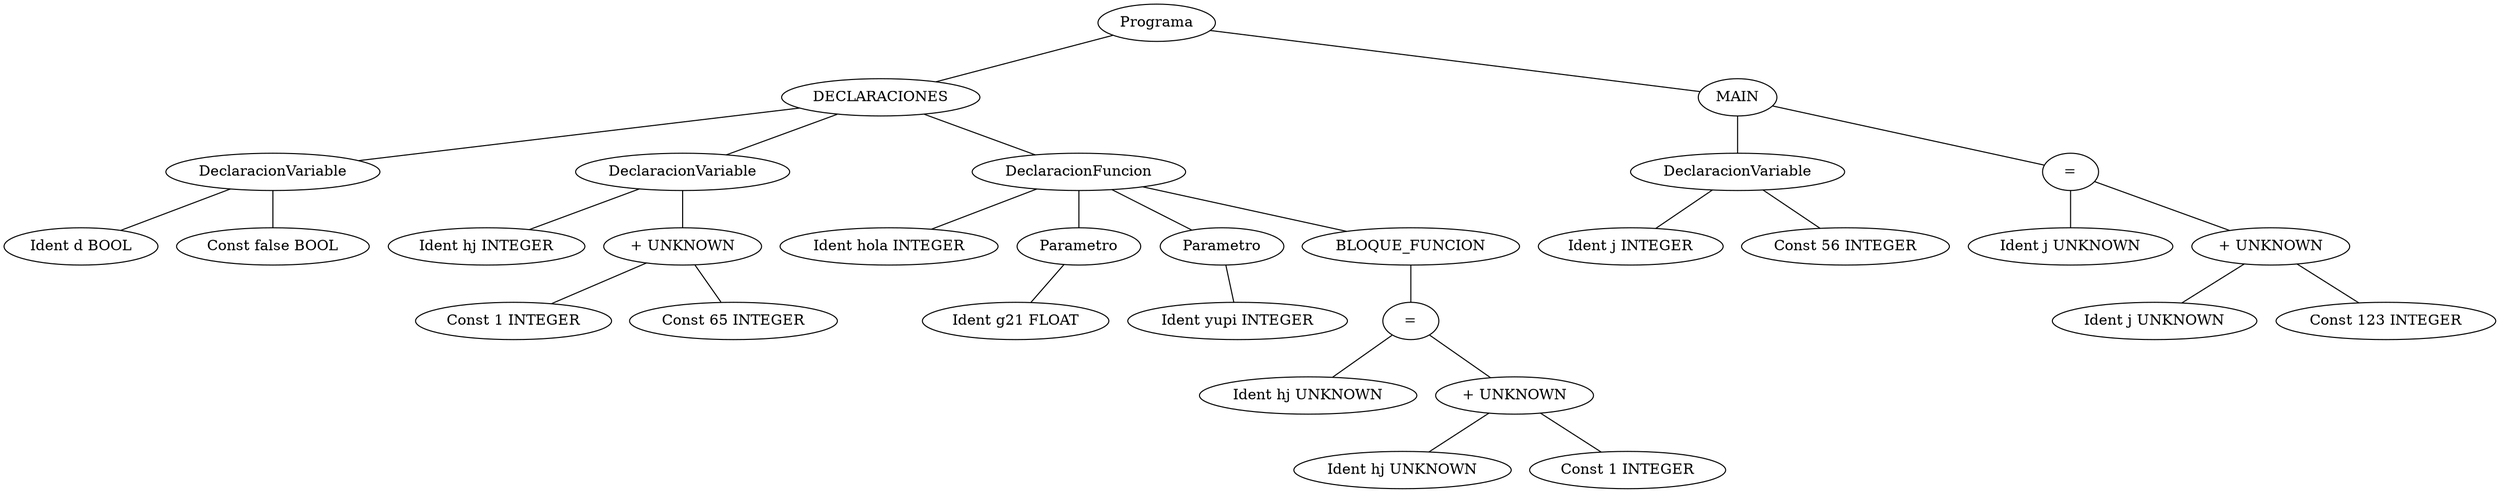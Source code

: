 graph G {1 [label="Programa"]
2 [label="DECLARACIONES"]
1 -- 2
3 [label="DeclaracionVariable"]
2 -- 3
4 [label="Ident d BOOL"]
3 -- 4
5 [label="Const false BOOL"]
3 -- 5
6 [label="DeclaracionVariable"]
2 -- 6
7 [label="Ident hj INTEGER"]
6 -- 7
8 [label="+ UNKNOWN"]
6 -- 8
9 [label="Const 1 INTEGER"]
8 -- 9
10 [label="Const 65 INTEGER"]
8 -- 10
11 [label="DeclaracionFuncion"]
2 -- 11
12 [label="Ident hola INTEGER"]
11 -- 12
13 [label="Parametro"]
11 -- 13
14 [label="Ident g21 FLOAT"]
13 -- 14
15 [label="Parametro"]
11 -- 15
16 [label="Ident yupi INTEGER"]
15 -- 16
17 [label="BLOQUE_FUNCION"]
11 -- 17
18 [label="="]
17 -- 18
19 [label="Ident hj UNKNOWN"]
18 -- 19
20 [label="+ UNKNOWN"]
18 -- 20
21 [label="Ident hj UNKNOWN"]
20 -- 21
22 [label="Const 1 INTEGER"]
20 -- 22
23 [label="MAIN"]
1 -- 23
24 [label="DeclaracionVariable"]
23 -- 24
25 [label="Ident j INTEGER"]
24 -- 25
26 [label="Const 56 INTEGER"]
24 -- 26
27 [label="="]
23 -- 27
28 [label="Ident j UNKNOWN"]
27 -- 28
29 [label="+ UNKNOWN"]
27 -- 29
30 [label="Ident j UNKNOWN"]
29 -- 30
31 [label="Const 123 INTEGER"]
29 -- 31
}
